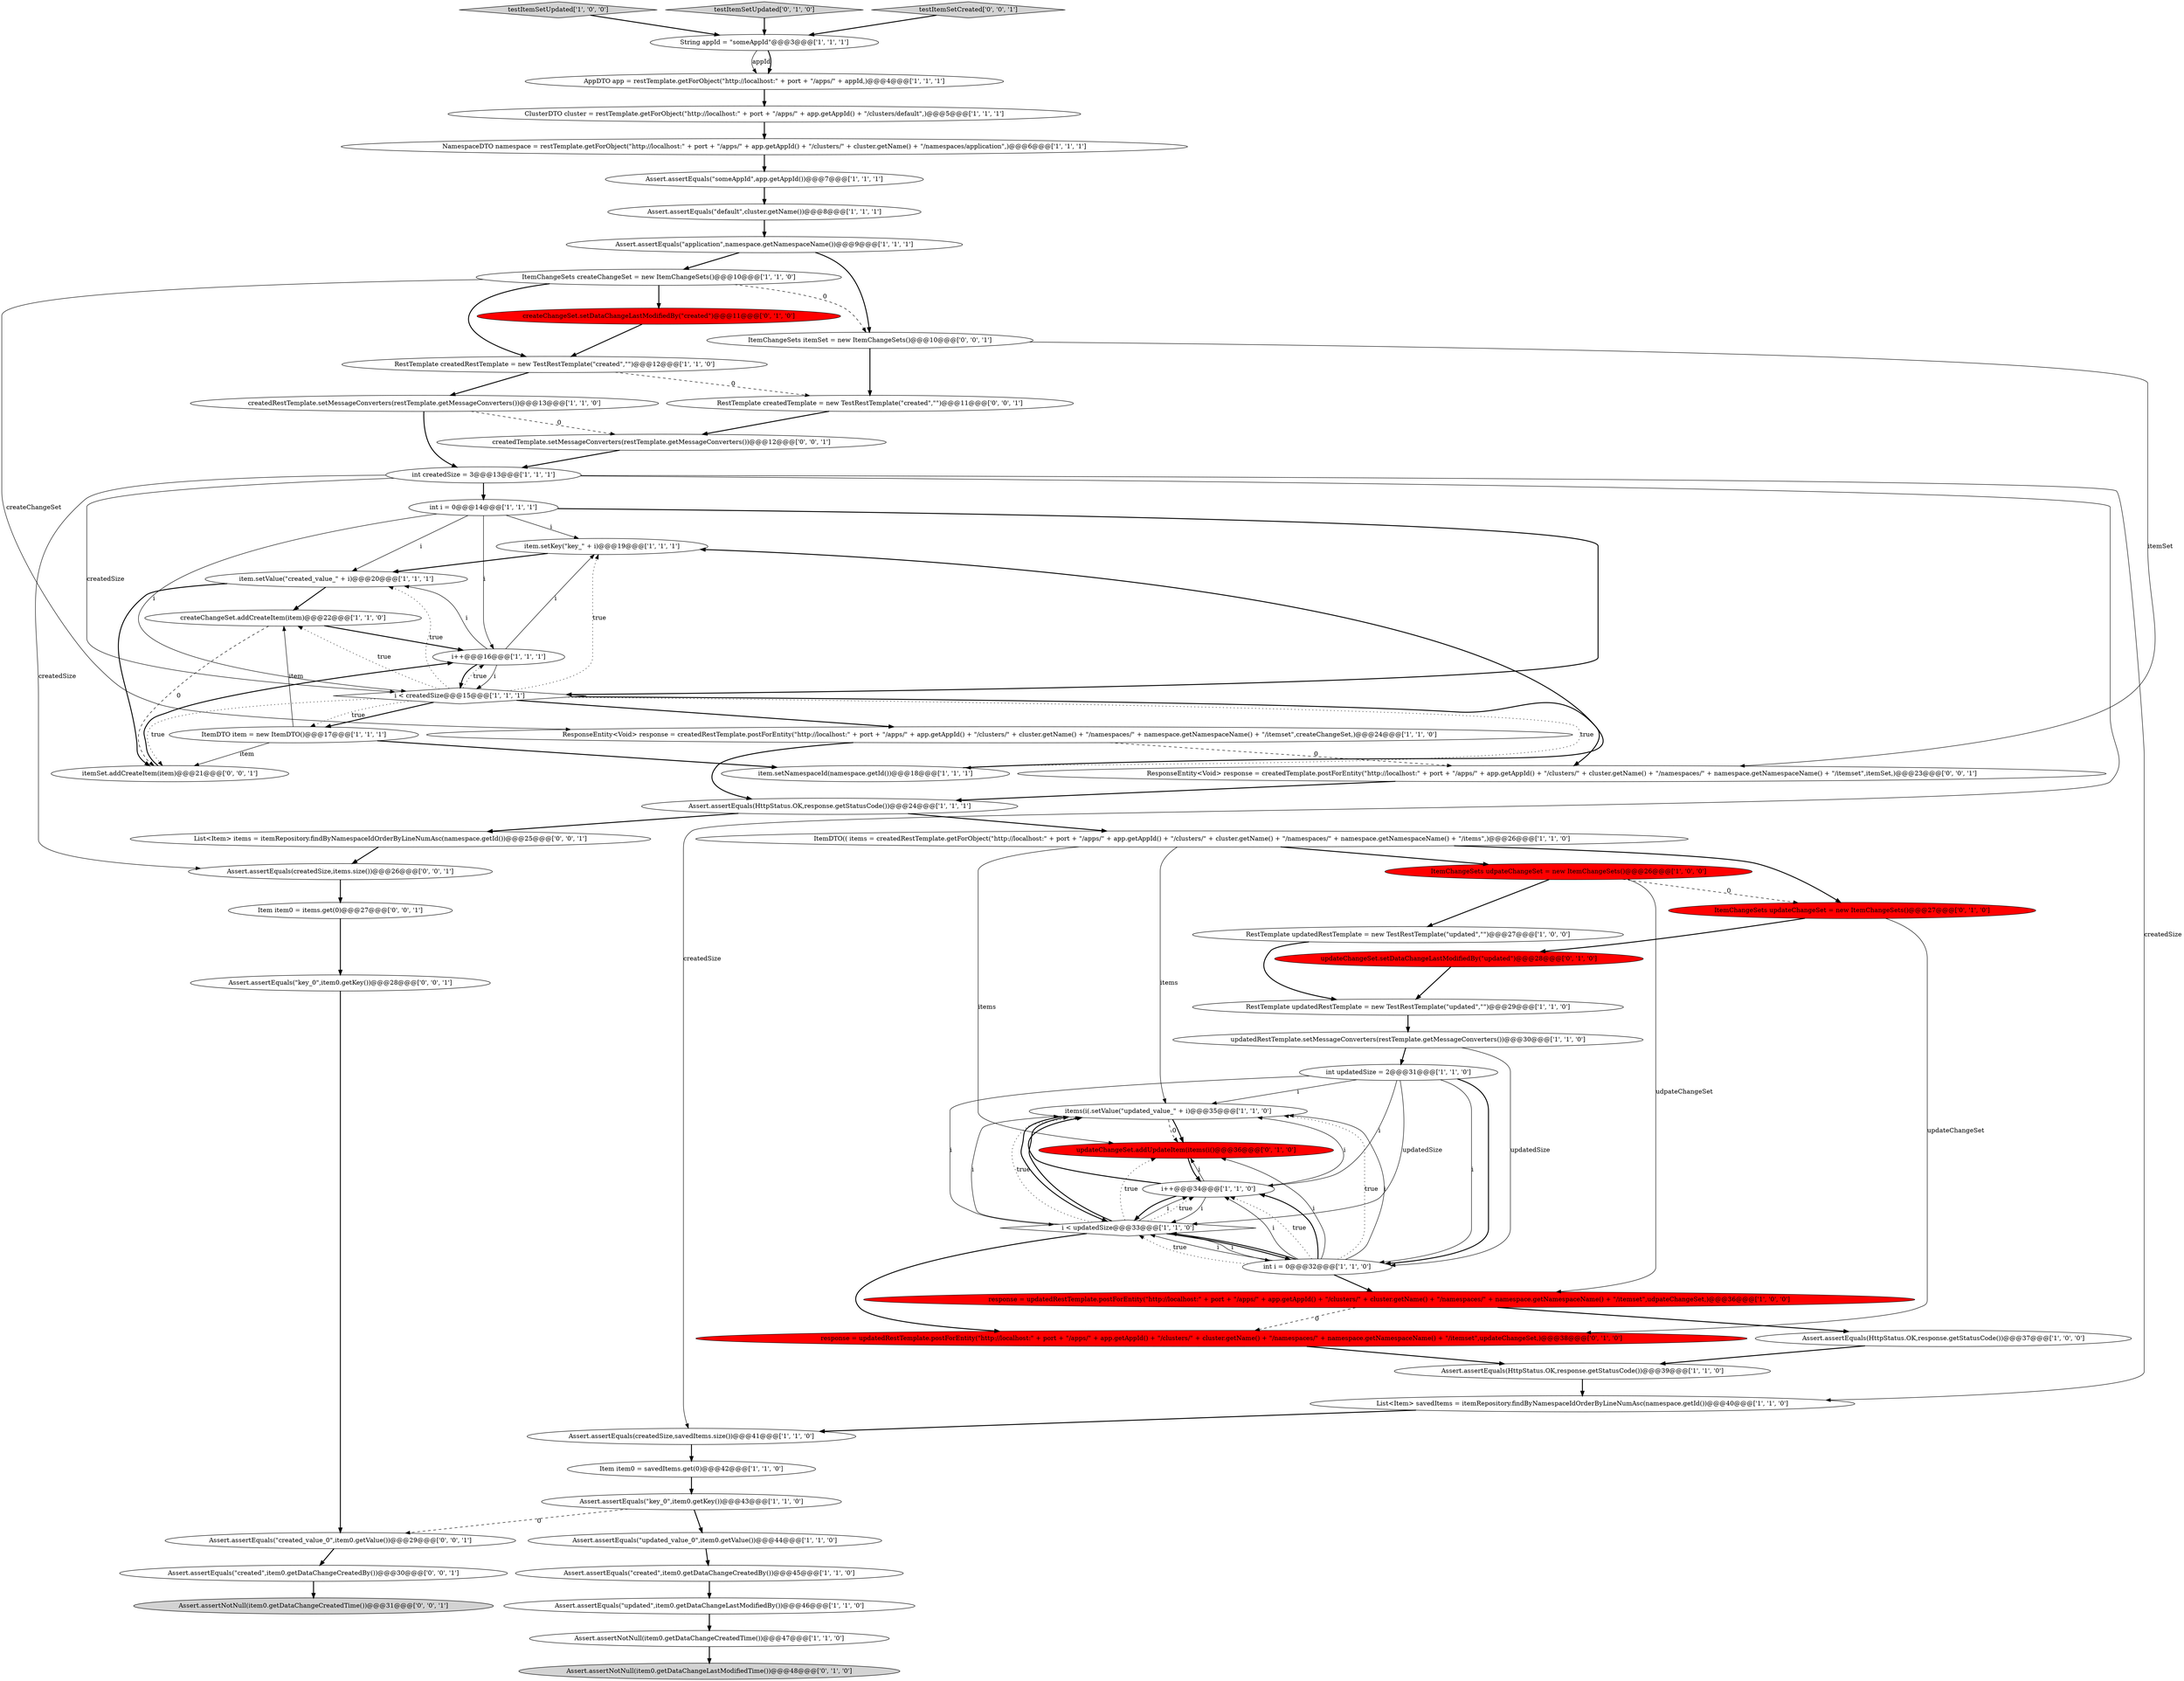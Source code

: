 digraph {
11 [style = filled, label = "items(i(.setValue(\"updated_value_\" + i)@@@35@@@['1', '1', '0']", fillcolor = white, shape = ellipse image = "AAA0AAABBB1BBB"];
3 [style = filled, label = "AppDTO app = restTemplate.getForObject(\"http://localhost:\" + port + \"/apps/\" + appId,)@@@4@@@['1', '1', '1']", fillcolor = white, shape = ellipse image = "AAA0AAABBB1BBB"];
26 [style = filled, label = "testItemSetUpdated['1', '0', '0']", fillcolor = lightgray, shape = diamond image = "AAA0AAABBB1BBB"];
38 [style = filled, label = "Assert.assertEquals(createdSize,savedItems.size())@@@41@@@['1', '1', '0']", fillcolor = white, shape = ellipse image = "AAA0AAABBB1BBB"];
49 [style = filled, label = "testItemSetUpdated['0', '1', '0']", fillcolor = lightgray, shape = diamond image = "AAA0AAABBB2BBB"];
36 [style = filled, label = "int createdSize = 3@@@13@@@['1', '1', '1']", fillcolor = white, shape = ellipse image = "AAA0AAABBB1BBB"];
0 [style = filled, label = "item.setKey(\"key_\" + i)@@@19@@@['1', '1', '1']", fillcolor = white, shape = ellipse image = "AAA0AAABBB1BBB"];
9 [style = filled, label = "ItemDTO(( items = createdRestTemplate.getForObject(\"http://localhost:\" + port + \"/apps/\" + app.getAppId() + \"/clusters/\" + cluster.getName() + \"/namespaces/\" + namespace.getNamespaceName() + \"/items\",)@@@26@@@['1', '1', '0']", fillcolor = white, shape = ellipse image = "AAA0AAABBB1BBB"];
40 [style = filled, label = "NamespaceDTO namespace = restTemplate.getForObject(\"http://localhost:\" + port + \"/apps/\" + app.getAppId() + \"/clusters/\" + cluster.getName() + \"/namespaces/application\",)@@@6@@@['1', '1', '1']", fillcolor = white, shape = ellipse image = "AAA0AAABBB1BBB"];
60 [style = filled, label = "Assert.assertEquals(createdSize,items.size())@@@26@@@['0', '0', '1']", fillcolor = white, shape = ellipse image = "AAA0AAABBB3BBB"];
62 [style = filled, label = "Assert.assertEquals(\"created_value_0\",item0.getValue())@@@29@@@['0', '0', '1']", fillcolor = white, shape = ellipse image = "AAA0AAABBB3BBB"];
7 [style = filled, label = "Assert.assertEquals(HttpStatus.OK,response.getStatusCode())@@@37@@@['1', '0', '0']", fillcolor = white, shape = ellipse image = "AAA0AAABBB1BBB"];
53 [style = filled, label = "createdTemplate.setMessageConverters(restTemplate.getMessageConverters())@@@12@@@['0', '0', '1']", fillcolor = white, shape = ellipse image = "AAA0AAABBB3BBB"];
58 [style = filled, label = "ItemChangeSets itemSet = new ItemChangeSets()@@@10@@@['0', '0', '1']", fillcolor = white, shape = ellipse image = "AAA0AAABBB3BBB"];
24 [style = filled, label = "Assert.assertEquals(\"key_0\",item0.getKey())@@@43@@@['1', '1', '0']", fillcolor = white, shape = ellipse image = "AAA0AAABBB1BBB"];
42 [style = filled, label = "Assert.assertEquals(\"updated\",item0.getDataChangeLastModifiedBy())@@@46@@@['1', '1', '0']", fillcolor = white, shape = ellipse image = "AAA0AAABBB1BBB"];
12 [style = filled, label = "int i = 0@@@14@@@['1', '1', '1']", fillcolor = white, shape = ellipse image = "AAA0AAABBB1BBB"];
19 [style = filled, label = "Assert.assertEquals(\"application\",namespace.getNamespaceName())@@@9@@@['1', '1', '1']", fillcolor = white, shape = ellipse image = "AAA0AAABBB1BBB"];
46 [style = filled, label = "ItemChangeSets updateChangeSet = new ItemChangeSets()@@@27@@@['0', '1', '0']", fillcolor = red, shape = ellipse image = "AAA1AAABBB2BBB"];
25 [style = filled, label = "Assert.assertEquals(\"updated_value_0\",item0.getValue())@@@44@@@['1', '1', '0']", fillcolor = white, shape = ellipse image = "AAA0AAABBB1BBB"];
61 [style = filled, label = "testItemSetCreated['0', '0', '1']", fillcolor = lightgray, shape = diamond image = "AAA0AAABBB3BBB"];
44 [style = filled, label = "updateChangeSet.setDataChangeLastModifiedBy(\"updated\")@@@28@@@['0', '1', '0']", fillcolor = red, shape = ellipse image = "AAA1AAABBB2BBB"];
45 [style = filled, label = "updateChangeSet.addUpdateItem(items(i()@@@36@@@['0', '1', '0']", fillcolor = red, shape = ellipse image = "AAA1AAABBB2BBB"];
13 [style = filled, label = "List<Item> savedItems = itemRepository.findByNamespaceIdOrderByLineNumAsc(namespace.getId())@@@40@@@['1', '1', '0']", fillcolor = white, shape = ellipse image = "AAA0AAABBB1BBB"];
28 [style = filled, label = "RestTemplate updatedRestTemplate = new TestRestTemplate(\"updated\",\"\")@@@27@@@['1', '0', '0']", fillcolor = white, shape = ellipse image = "AAA0AAABBB1BBB"];
32 [style = filled, label = "Assert.assertNotNull(item0.getDataChangeCreatedTime())@@@47@@@['1', '1', '0']", fillcolor = white, shape = ellipse image = "AAA0AAABBB1BBB"];
34 [style = filled, label = "Item item0 = savedItems.get(0)@@@42@@@['1', '1', '0']", fillcolor = white, shape = ellipse image = "AAA0AAABBB1BBB"];
31 [style = filled, label = "i++@@@16@@@['1', '1', '1']", fillcolor = white, shape = ellipse image = "AAA0AAABBB1BBB"];
10 [style = filled, label = "item.setValue(\"created_value_\" + i)@@@20@@@['1', '1', '1']", fillcolor = white, shape = ellipse image = "AAA0AAABBB1BBB"];
20 [style = filled, label = "ResponseEntity<Void> response = createdRestTemplate.postForEntity(\"http://localhost:\" + port + \"/apps/\" + app.getAppId() + \"/clusters/\" + cluster.getName() + \"/namespaces/\" + namespace.getNamespaceName() + \"/itemset\",createChangeSet,)@@@24@@@['1', '1', '0']", fillcolor = white, shape = ellipse image = "AAA0AAABBB1BBB"];
57 [style = filled, label = "Assert.assertEquals(\"created\",item0.getDataChangeCreatedBy())@@@30@@@['0', '0', '1']", fillcolor = white, shape = ellipse image = "AAA0AAABBB3BBB"];
23 [style = filled, label = "ItemDTO item = new ItemDTO()@@@17@@@['1', '1', '1']", fillcolor = white, shape = ellipse image = "AAA0AAABBB1BBB"];
51 [style = filled, label = "Assert.assertEquals(\"key_0\",item0.getKey())@@@28@@@['0', '0', '1']", fillcolor = white, shape = ellipse image = "AAA0AAABBB3BBB"];
39 [style = filled, label = "int i = 0@@@32@@@['1', '1', '0']", fillcolor = white, shape = ellipse image = "AAA0AAABBB1BBB"];
47 [style = filled, label = "Assert.assertNotNull(item0.getDataChangeLastModifiedTime())@@@48@@@['0', '1', '0']", fillcolor = lightgray, shape = ellipse image = "AAA0AAABBB2BBB"];
4 [style = filled, label = "ItemChangeSets udpateChangeSet = new ItemChangeSets()@@@26@@@['1', '0', '0']", fillcolor = red, shape = ellipse image = "AAA1AAABBB1BBB"];
43 [style = filled, label = "response = updatedRestTemplate.postForEntity(\"http://localhost:\" + port + \"/apps/\" + app.getAppId() + \"/clusters/\" + cluster.getName() + \"/namespaces/\" + namespace.getNamespaceName() + \"/itemset\",updateChangeSet,)@@@38@@@['0', '1', '0']", fillcolor = red, shape = ellipse image = "AAA1AAABBB2BBB"];
2 [style = filled, label = "String appId = \"someAppId\"@@@3@@@['1', '1', '1']", fillcolor = white, shape = ellipse image = "AAA0AAABBB1BBB"];
8 [style = filled, label = "createChangeSet.addCreateItem(item)@@@22@@@['1', '1', '0']", fillcolor = white, shape = ellipse image = "AAA0AAABBB1BBB"];
27 [style = filled, label = "RestTemplate updatedRestTemplate = new TestRestTemplate(\"updated\",\"\")@@@29@@@['1', '1', '0']", fillcolor = white, shape = ellipse image = "AAA0AAABBB1BBB"];
14 [style = filled, label = "item.setNamespaceId(namespace.getId())@@@18@@@['1', '1', '1']", fillcolor = white, shape = ellipse image = "AAA0AAABBB1BBB"];
59 [style = filled, label = "List<Item> items = itemRepository.findByNamespaceIdOrderByLineNumAsc(namespace.getId())@@@25@@@['0', '0', '1']", fillcolor = white, shape = ellipse image = "AAA0AAABBB3BBB"];
6 [style = filled, label = "response = updatedRestTemplate.postForEntity(\"http://localhost:\" + port + \"/apps/\" + app.getAppId() + \"/clusters/\" + cluster.getName() + \"/namespaces/\" + namespace.getNamespaceName() + \"/itemset\",udpateChangeSet,)@@@36@@@['1', '0', '0']", fillcolor = red, shape = ellipse image = "AAA1AAABBB1BBB"];
18 [style = filled, label = "Assert.assertEquals(HttpStatus.OK,response.getStatusCode())@@@39@@@['1', '1', '0']", fillcolor = white, shape = ellipse image = "AAA0AAABBB1BBB"];
30 [style = filled, label = "ItemChangeSets createChangeSet = new ItemChangeSets()@@@10@@@['1', '1', '0']", fillcolor = white, shape = ellipse image = "AAA0AAABBB1BBB"];
41 [style = filled, label = "updatedRestTemplate.setMessageConverters(restTemplate.getMessageConverters())@@@30@@@['1', '1', '0']", fillcolor = white, shape = ellipse image = "AAA0AAABBB1BBB"];
56 [style = filled, label = "itemSet.addCreateItem(item)@@@21@@@['0', '0', '1']", fillcolor = white, shape = ellipse image = "AAA0AAABBB3BBB"];
1 [style = filled, label = "Assert.assertEquals(\"default\",cluster.getName())@@@8@@@['1', '1', '1']", fillcolor = white, shape = ellipse image = "AAA0AAABBB1BBB"];
29 [style = filled, label = "ClusterDTO cluster = restTemplate.getForObject(\"http://localhost:\" + port + \"/apps/\" + app.getAppId() + \"/clusters/default\",)@@@5@@@['1', '1', '1']", fillcolor = white, shape = ellipse image = "AAA0AAABBB1BBB"];
48 [style = filled, label = "createChangeSet.setDataChangeLastModifiedBy(\"created\")@@@11@@@['0', '1', '0']", fillcolor = red, shape = ellipse image = "AAA1AAABBB2BBB"];
16 [style = filled, label = "RestTemplate createdRestTemplate = new TestRestTemplate(\"created\",\"\")@@@12@@@['1', '1', '0']", fillcolor = white, shape = ellipse image = "AAA0AAABBB1BBB"];
21 [style = filled, label = "Assert.assertEquals(\"someAppId\",app.getAppId())@@@7@@@['1', '1', '1']", fillcolor = white, shape = ellipse image = "AAA0AAABBB1BBB"];
50 [style = filled, label = "Assert.assertNotNull(item0.getDataChangeCreatedTime())@@@31@@@['0', '0', '1']", fillcolor = lightgray, shape = ellipse image = "AAA0AAABBB3BBB"];
37 [style = filled, label = "Assert.assertEquals(HttpStatus.OK,response.getStatusCode())@@@24@@@['1', '1', '1']", fillcolor = white, shape = ellipse image = "AAA0AAABBB1BBB"];
33 [style = filled, label = "i < createdSize@@@15@@@['1', '1', '1']", fillcolor = white, shape = diamond image = "AAA0AAABBB1BBB"];
52 [style = filled, label = "Item item0 = items.get(0)@@@27@@@['0', '0', '1']", fillcolor = white, shape = ellipse image = "AAA0AAABBB3BBB"];
22 [style = filled, label = "i < updatedSize@@@33@@@['1', '1', '0']", fillcolor = white, shape = diamond image = "AAA0AAABBB1BBB"];
35 [style = filled, label = "int updatedSize = 2@@@31@@@['1', '1', '0']", fillcolor = white, shape = ellipse image = "AAA0AAABBB1BBB"];
54 [style = filled, label = "RestTemplate createdTemplate = new TestRestTemplate(\"created\",\"\")@@@11@@@['0', '0', '1']", fillcolor = white, shape = ellipse image = "AAA0AAABBB3BBB"];
55 [style = filled, label = "ResponseEntity<Void> response = createdTemplate.postForEntity(\"http://localhost:\" + port + \"/apps/\" + app.getAppId() + \"/clusters/\" + cluster.getName() + \"/namespaces/\" + namespace.getNamespaceName() + \"/itemset\",itemSet,)@@@23@@@['0', '0', '1']", fillcolor = white, shape = ellipse image = "AAA0AAABBB3BBB"];
17 [style = filled, label = "i++@@@34@@@['1', '1', '0']", fillcolor = white, shape = ellipse image = "AAA0AAABBB1BBB"];
5 [style = filled, label = "Assert.assertEquals(\"created\",item0.getDataChangeCreatedBy())@@@45@@@['1', '1', '0']", fillcolor = white, shape = ellipse image = "AAA0AAABBB1BBB"];
15 [style = filled, label = "createdRestTemplate.setMessageConverters(restTemplate.getMessageConverters())@@@13@@@['1', '1', '0']", fillcolor = white, shape = ellipse image = "AAA0AAABBB1BBB"];
39->22 [style = dotted, label="true"];
35->22 [style = solid, label="i"];
46->43 [style = solid, label="updateChangeSet"];
36->33 [style = solid, label="createdSize"];
39->11 [style = dotted, label="true"];
39->6 [style = bold, label=""];
9->45 [style = solid, label="items"];
31->0 [style = solid, label="i"];
36->12 [style = bold, label=""];
33->14 [style = dotted, label="true"];
43->18 [style = bold, label=""];
37->9 [style = bold, label=""];
17->22 [style = solid, label="i"];
36->60 [style = solid, label="createdSize"];
53->36 [style = bold, label=""];
34->24 [style = bold, label=""];
10->8 [style = bold, label=""];
21->1 [style = bold, label=""];
31->10 [style = solid, label="i"];
20->37 [style = bold, label=""];
31->33 [style = solid, label="i"];
22->11 [style = solid, label="i"];
54->53 [style = bold, label=""];
35->39 [style = solid, label="i"];
35->22 [style = solid, label="updatedSize"];
15->53 [style = dashed, label="0"];
45->17 [style = bold, label=""];
55->37 [style = bold, label=""];
12->31 [style = solid, label="i"];
59->60 [style = bold, label=""];
36->38 [style = solid, label="createdSize"];
17->11 [style = solid, label="i"];
4->6 [style = solid, label="udpateChangeSet"];
22->43 [style = bold, label=""];
36->13 [style = solid, label="createdSize"];
58->54 [style = bold, label=""];
33->23 [style = bold, label=""];
23->14 [style = bold, label=""];
39->22 [style = bold, label=""];
20->55 [style = dashed, label="0"];
24->62 [style = dashed, label="0"];
30->20 [style = solid, label="createChangeSet"];
19->30 [style = bold, label=""];
48->16 [style = bold, label=""];
31->33 [style = bold, label=""];
39->17 [style = solid, label="i"];
12->33 [style = bold, label=""];
16->54 [style = dashed, label="0"];
42->32 [style = bold, label=""];
61->2 [style = bold, label=""];
29->40 [style = bold, label=""];
52->51 [style = bold, label=""];
1->19 [style = bold, label=""];
6->7 [style = bold, label=""];
3->29 [style = bold, label=""];
22->11 [style = bold, label=""];
40->21 [style = bold, label=""];
33->10 [style = dotted, label="true"];
15->36 [style = bold, label=""];
12->33 [style = solid, label="i"];
46->44 [style = bold, label=""];
33->31 [style = dotted, label="true"];
33->0 [style = dotted, label="true"];
11->45 [style = dashed, label="0"];
23->8 [style = solid, label="item"];
51->62 [style = bold, label=""];
8->31 [style = bold, label=""];
2->3 [style = solid, label="appId"];
56->31 [style = bold, label=""];
2->3 [style = bold, label=""];
33->55 [style = bold, label=""];
35->39 [style = bold, label=""];
9->46 [style = bold, label=""];
4->46 [style = dashed, label="0"];
9->11 [style = solid, label="items"];
39->22 [style = solid, label="i"];
39->17 [style = dotted, label="true"];
39->11 [style = solid, label="i"];
39->17 [style = bold, label=""];
24->25 [style = bold, label=""];
38->34 [style = bold, label=""];
11->22 [style = bold, label=""];
7->18 [style = bold, label=""];
22->39 [style = bold, label=""];
49->2 [style = bold, label=""];
41->39 [style = solid, label="updatedSize"];
25->5 [style = bold, label=""];
33->8 [style = dotted, label="true"];
60->52 [style = bold, label=""];
22->39 [style = solid, label="i"];
58->55 [style = solid, label="itemSet"];
22->17 [style = solid, label="i"];
41->35 [style = bold, label=""];
39->45 [style = solid, label="i"];
16->15 [style = bold, label=""];
33->20 [style = bold, label=""];
12->0 [style = solid, label="i"];
10->56 [style = bold, label=""];
57->50 [style = bold, label=""];
6->43 [style = dashed, label="0"];
9->4 [style = bold, label=""];
11->45 [style = bold, label=""];
12->10 [style = solid, label="i"];
17->45 [style = solid, label="i"];
22->11 [style = dotted, label="true"];
62->57 [style = bold, label=""];
17->22 [style = bold, label=""];
22->45 [style = dotted, label="true"];
4->28 [style = bold, label=""];
33->56 [style = dotted, label="true"];
19->58 [style = bold, label=""];
8->56 [style = dashed, label="0"];
26->2 [style = bold, label=""];
33->23 [style = dotted, label="true"];
35->17 [style = solid, label="i"];
0->10 [style = bold, label=""];
32->47 [style = bold, label=""];
14->0 [style = bold, label=""];
37->59 [style = bold, label=""];
30->58 [style = dashed, label="0"];
27->41 [style = bold, label=""];
18->13 [style = bold, label=""];
35->11 [style = solid, label="i"];
13->38 [style = bold, label=""];
22->17 [style = dotted, label="true"];
28->27 [style = bold, label=""];
5->42 [style = bold, label=""];
30->48 [style = bold, label=""];
44->27 [style = bold, label=""];
30->16 [style = bold, label=""];
23->56 [style = solid, label="item"];
17->11 [style = bold, label=""];
}
